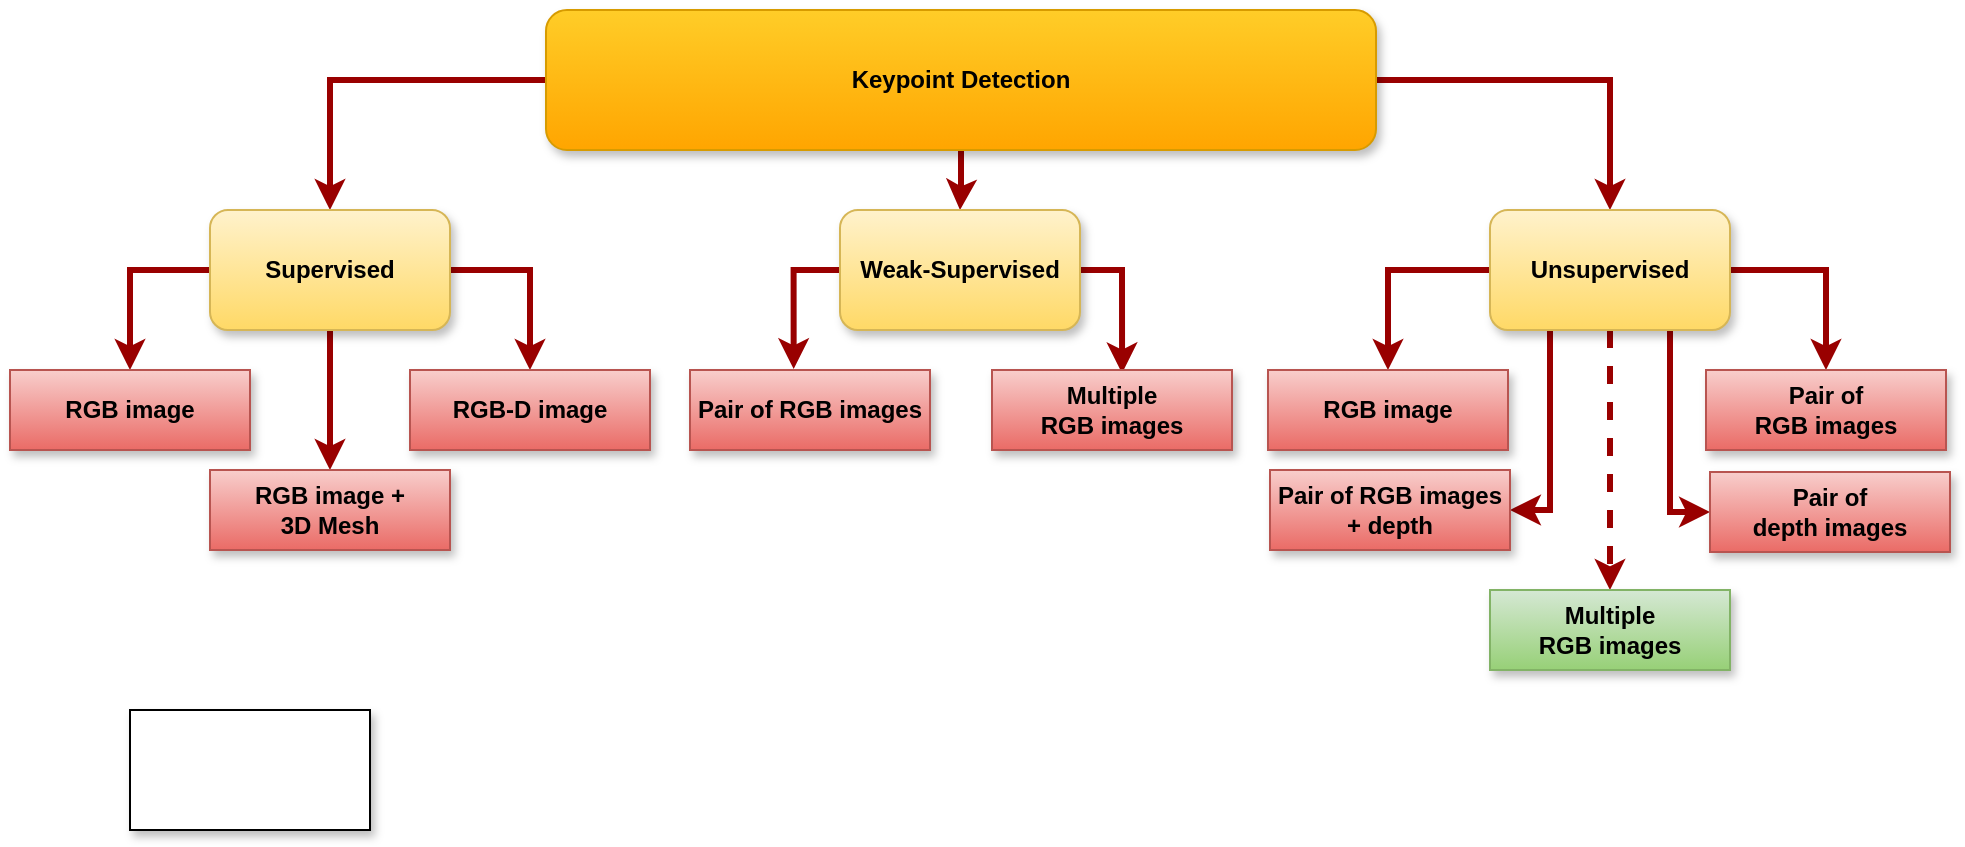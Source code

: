 <mxfile version="10.6.5" type="github"><diagram id="5qjXLGXfApisKNpA6mO2" name="Page-1"><mxGraphModel dx="1106" dy="648" grid="1" gridSize="10" guides="1" tooltips="1" connect="1" arrows="1" fold="1" page="1" pageScale="1" pageWidth="850" pageHeight="1100" math="0" shadow="0"><root><mxCell id="0"/><mxCell id="1" parent="0"/><mxCell id="7lWWHP2TeTHCOUnpS1vX-6" style="edgeStyle=orthogonalEdgeStyle;rounded=0;orthogonalLoop=1;jettySize=auto;html=1;entryX=0.5;entryY=0;entryDx=0;entryDy=0;strokeColor=#990000;strokeWidth=3;" edge="1" parent="1" source="p8_Z0t22GCvw5XB-Ye8C-1" target="p8_Z0t22GCvw5XB-Ye8C-4"><mxGeometry relative="1" as="geometry"/></mxCell><mxCell id="7lWWHP2TeTHCOUnpS1vX-7" style="edgeStyle=orthogonalEdgeStyle;rounded=0;orthogonalLoop=1;jettySize=auto;html=1;exitX=1;exitY=0.5;exitDx=0;exitDy=0;entryX=0.5;entryY=0;entryDx=0;entryDy=0;strokeColor=#990000;strokeWidth=3;" edge="1" parent="1" source="p8_Z0t22GCvw5XB-Ye8C-1" target="p8_Z0t22GCvw5XB-Ye8C-3"><mxGeometry relative="1" as="geometry"/></mxCell><mxCell id="7lWWHP2TeTHCOUnpS1vX-8" style="edgeStyle=orthogonalEdgeStyle;rounded=0;orthogonalLoop=1;jettySize=auto;html=1;strokeColor=#990000;strokeWidth=3;" edge="1" parent="1" source="p8_Z0t22GCvw5XB-Ye8C-1" target="p8_Z0t22GCvw5XB-Ye8C-2"><mxGeometry relative="1" as="geometry"/></mxCell><mxCell id="p8_Z0t22GCvw5XB-Ye8C-1" value="Keypoint Detection" style="rounded=1;whiteSpace=wrap;html=1;fillColor=#ffcd28;strokeColor=#d79b00;fontStyle=1;gradientColor=#ffa500;shadow=1;" parent="1" vertex="1"><mxGeometry x="288" y="20" width="415" height="70" as="geometry"/></mxCell><mxCell id="p8_Z0t22GCvw5XB-Ye8C-8" style="edgeStyle=orthogonalEdgeStyle;rounded=0;orthogonalLoop=1;jettySize=auto;html=1;entryX=0.5;entryY=0;entryDx=0;entryDy=0;exitX=0;exitY=0.5;exitDx=0;exitDy=0;spacing=3;gradientColor=#ea6b66;fillColor=#f8cecc;strokeColor=#990000;strokeWidth=3;" parent="1" source="p8_Z0t22GCvw5XB-Ye8C-2" target="p8_Z0t22GCvw5XB-Ye8C-5" edge="1"><mxGeometry relative="1" as="geometry"><mxPoint x="100" y="190.0" as="targetPoint"/></mxGeometry></mxCell><mxCell id="p8_Z0t22GCvw5XB-Ye8C-9" style="edgeStyle=orthogonalEdgeStyle;rounded=0;orthogonalLoop=1;jettySize=auto;html=1;exitX=1;exitY=0.5;exitDx=0;exitDy=0;entryX=0.5;entryY=0;entryDx=0;entryDy=0;strokeColor=#990000;strokeWidth=3;" parent="1" source="p8_Z0t22GCvw5XB-Ye8C-2" target="p8_Z0t22GCvw5XB-Ye8C-6" edge="1"><mxGeometry relative="1" as="geometry"/></mxCell><mxCell id="p8_Z0t22GCvw5XB-Ye8C-10" style="edgeStyle=orthogonalEdgeStyle;rounded=0;orthogonalLoop=1;jettySize=auto;html=1;exitX=0.5;exitY=1;exitDx=0;exitDy=0;strokeColor=#990000;strokeWidth=3;" parent="1" source="p8_Z0t22GCvw5XB-Ye8C-2" target="p8_Z0t22GCvw5XB-Ye8C-7" edge="1"><mxGeometry relative="1" as="geometry"/></mxCell><mxCell id="p8_Z0t22GCvw5XB-Ye8C-2" value="Supervised" style="rounded=1;whiteSpace=wrap;html=1;fillColor=#fff2cc;strokeColor=#d6b656;fontStyle=1;gradientColor=#ffd966;shadow=1;comic=0;glass=0;" parent="1" vertex="1"><mxGeometry x="120" y="120" width="120" height="60" as="geometry"/></mxCell><mxCell id="7lWWHP2TeTHCOUnpS1vX-1" style="edgeStyle=orthogonalEdgeStyle;rounded=0;orthogonalLoop=1;jettySize=auto;html=1;exitX=0;exitY=0.5;exitDx=0;exitDy=0;strokeColor=#990000;strokeWidth=3;" edge="1" parent="1" source="p8_Z0t22GCvw5XB-Ye8C-3" target="p8_Z0t22GCvw5XB-Ye8C-18"><mxGeometry relative="1" as="geometry"/></mxCell><mxCell id="7lWWHP2TeTHCOUnpS1vX-2" style="edgeStyle=orthogonalEdgeStyle;rounded=0;orthogonalLoop=1;jettySize=auto;html=1;exitX=1;exitY=0.5;exitDx=0;exitDy=0;entryX=0.5;entryY=0;entryDx=0;entryDy=0;strokeColor=#990000;strokeWidth=3;" edge="1" parent="1" source="p8_Z0t22GCvw5XB-Ye8C-3" target="p8_Z0t22GCvw5XB-Ye8C-19"><mxGeometry relative="1" as="geometry"/></mxCell><mxCell id="7lWWHP2TeTHCOUnpS1vX-3" style="edgeStyle=orthogonalEdgeStyle;rounded=0;orthogonalLoop=1;jettySize=auto;html=1;exitX=0.25;exitY=1;exitDx=0;exitDy=0;entryX=1;entryY=0.5;entryDx=0;entryDy=0;strokeColor=#990000;strokeWidth=3;" edge="1" parent="1" source="p8_Z0t22GCvw5XB-Ye8C-3" target="p8_Z0t22GCvw5XB-Ye8C-20"><mxGeometry relative="1" as="geometry"/></mxCell><mxCell id="7lWWHP2TeTHCOUnpS1vX-4" style="edgeStyle=orthogonalEdgeStyle;rounded=0;orthogonalLoop=1;jettySize=auto;html=1;exitX=0.75;exitY=1;exitDx=0;exitDy=0;entryX=0;entryY=0.5;entryDx=0;entryDy=0;strokeColor=#990000;strokeWidth=3;" edge="1" parent="1" source="p8_Z0t22GCvw5XB-Ye8C-3" target="p8_Z0t22GCvw5XB-Ye8C-21"><mxGeometry relative="1" as="geometry"/></mxCell><mxCell id="7lWWHP2TeTHCOUnpS1vX-5" style="edgeStyle=orthogonalEdgeStyle;rounded=0;orthogonalLoop=1;jettySize=auto;html=1;exitX=0.5;exitY=1;exitDx=0;exitDy=0;entryX=0.5;entryY=0;entryDx=0;entryDy=0;strokeColor=#990000;strokeWidth=3;dashed=1;" edge="1" parent="1" source="p8_Z0t22GCvw5XB-Ye8C-3" target="p8_Z0t22GCvw5XB-Ye8C-22"><mxGeometry relative="1" as="geometry"/></mxCell><mxCell id="p8_Z0t22GCvw5XB-Ye8C-3" value="Unsupervised" style="rounded=1;whiteSpace=wrap;html=1;fillColor=#fff2cc;strokeColor=#d6b656;fontStyle=1;gradientColor=#ffd966;shadow=1;" parent="1" vertex="1"><mxGeometry x="760" y="120" width="120" height="60" as="geometry"/></mxCell><mxCell id="p8_Z0t22GCvw5XB-Ye8C-15" style="edgeStyle=orthogonalEdgeStyle;rounded=0;orthogonalLoop=1;jettySize=auto;html=1;exitX=0;exitY=0.5;exitDx=0;exitDy=0;entryX=0.432;entryY=-0.011;entryDx=0;entryDy=0;entryPerimeter=0;strokeColor=#990000;strokeWidth=3;" parent="1" source="p8_Z0t22GCvw5XB-Ye8C-4" target="p8_Z0t22GCvw5XB-Ye8C-11" edge="1"><mxGeometry relative="1" as="geometry"/></mxCell><mxCell id="p8_Z0t22GCvw5XB-Ye8C-17" style="edgeStyle=orthogonalEdgeStyle;rounded=0;orthogonalLoop=1;jettySize=auto;html=1;exitX=1;exitY=0.5;exitDx=0;exitDy=0;entryX=0.542;entryY=0.041;entryDx=0;entryDy=0;entryPerimeter=0;strokeColor=#990000;strokeWidth=3;" parent="1" source="p8_Z0t22GCvw5XB-Ye8C-4" target="p8_Z0t22GCvw5XB-Ye8C-13" edge="1"><mxGeometry relative="1" as="geometry"/></mxCell><mxCell id="p8_Z0t22GCvw5XB-Ye8C-4" value="Weak-Supervised" style="rounded=1;whiteSpace=wrap;html=1;fillColor=#fff2cc;strokeColor=#d6b656;fontStyle=1;gradientColor=#ffd966;shadow=1;" parent="1" vertex="1"><mxGeometry x="435" y="120" width="120" height="60" as="geometry"/></mxCell><mxCell id="p8_Z0t22GCvw5XB-Ye8C-5" value="RGB image" style="rounded=0;whiteSpace=wrap;html=1;gradientColor=#ea6b66;fillColor=#f8cecc;strokeColor=#b85450;fontStyle=1;shadow=1;" parent="1" vertex="1"><mxGeometry x="20" y="200" width="120" height="40" as="geometry"/></mxCell><mxCell id="p8_Z0t22GCvw5XB-Ye8C-6" value="RGB-D image" style="rounded=0;whiteSpace=wrap;html=1;gradientColor=#ea6b66;fillColor=#f8cecc;strokeColor=#b85450;fontStyle=1;shadow=1;" parent="1" vertex="1"><mxGeometry x="220" y="200" width="120" height="40" as="geometry"/></mxCell><mxCell id="p8_Z0t22GCvw5XB-Ye8C-7" value="&lt;div&gt;RGB image + &lt;br&gt;&lt;/div&gt;&lt;div&gt;3D Mesh&lt;/div&gt;" style="rounded=0;whiteSpace=wrap;html=1;gradientColor=#ea6b66;fillColor=#f8cecc;strokeColor=#b85450;fontStyle=1;shadow=1;" parent="1" vertex="1"><mxGeometry x="120" y="250" width="120" height="40" as="geometry"/></mxCell><mxCell id="p8_Z0t22GCvw5XB-Ye8C-11" value="Pair of RGB images" style="rounded=0;whiteSpace=wrap;html=1;gradientColor=#ea6b66;fillColor=#f8cecc;strokeColor=#b85450;fontStyle=1;shadow=1;" parent="1" vertex="1"><mxGeometry x="360" y="200" width="120" height="40" as="geometry"/></mxCell><mxCell id="p8_Z0t22GCvw5XB-Ye8C-13" value="&lt;div&gt;Multiple&lt;/div&gt;&lt;div&gt; RGB images&lt;/div&gt;" style="rounded=0;whiteSpace=wrap;html=1;gradientColor=#ea6b66;fillColor=#f8cecc;strokeColor=#b85450;fontStyle=1;shadow=1;" parent="1" vertex="1"><mxGeometry x="511" y="200" width="120" height="40" as="geometry"/></mxCell><mxCell id="p8_Z0t22GCvw5XB-Ye8C-18" value="RGB image" style="rounded=0;whiteSpace=wrap;html=1;gradientColor=#ea6b66;fillColor=#f8cecc;strokeColor=#b85450;fontStyle=1;shadow=1;" parent="1" vertex="1"><mxGeometry x="649" y="200" width="120" height="40" as="geometry"/></mxCell><mxCell id="p8_Z0t22GCvw5XB-Ye8C-19" value="&lt;div&gt;Pair of &lt;br&gt;&lt;/div&gt;&lt;div&gt;RGB images&lt;/div&gt;" style="rounded=0;whiteSpace=wrap;html=1;gradientColor=#ea6b66;fillColor=#f8cecc;strokeColor=#b85450;fontStyle=1;shadow=1;" parent="1" vertex="1"><mxGeometry x="868" y="200" width="120" height="40" as="geometry"/></mxCell><mxCell id="p8_Z0t22GCvw5XB-Ye8C-20" value="Pair of RGB images + depth" style="rounded=0;whiteSpace=wrap;html=1;gradientColor=#ea6b66;fillColor=#f8cecc;strokeColor=#b85450;fontStyle=1;shadow=1;" parent="1" vertex="1"><mxGeometry x="650" y="250" width="120" height="40" as="geometry"/></mxCell><mxCell id="p8_Z0t22GCvw5XB-Ye8C-21" value="&lt;div&gt;Pair of &lt;br&gt;&lt;/div&gt;&lt;div&gt;depth images&lt;/div&gt;" style="rounded=0;whiteSpace=wrap;html=1;gradientColor=#ea6b66;fillColor=#f8cecc;strokeColor=#b85450;fontStyle=1;shadow=1;" parent="1" vertex="1"><mxGeometry x="870" y="251" width="120" height="40" as="geometry"/></mxCell><mxCell id="p8_Z0t22GCvw5XB-Ye8C-22" value="&lt;div&gt;Multiple&lt;/div&gt;&lt;div&gt; RGB images&lt;/div&gt;" style="rounded=0;whiteSpace=wrap;html=1;gradientColor=#97d077;fillColor=#d5e8d4;strokeColor=#82b366;fontStyle=1;shadow=1;" parent="1" vertex="1"><mxGeometry x="760" y="310" width="120" height="40" as="geometry"/></mxCell><mxCell id="7lWWHP2TeTHCOUnpS1vX-9" value="" style="rounded=0;whiteSpace=wrap;html=1;shadow=1;glass=0;comic=0;" vertex="1" parent="1"><mxGeometry x="80" y="370" width="120" height="60" as="geometry"/></mxCell></root></mxGraphModel></diagram></mxfile>